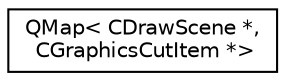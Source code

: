 digraph "类继承关系图"
{
  edge [fontname="Helvetica",fontsize="10",labelfontname="Helvetica",labelfontsize="10"];
  node [fontname="Helvetica",fontsize="10",shape=record];
  rankdir="LR";
  Node0 [label="QMap\< CDrawScene *,\l CGraphicsCutItem *\>",height=0.2,width=0.4,color="black", fillcolor="white", style="filled",URL="$class_q_map.html"];
}
